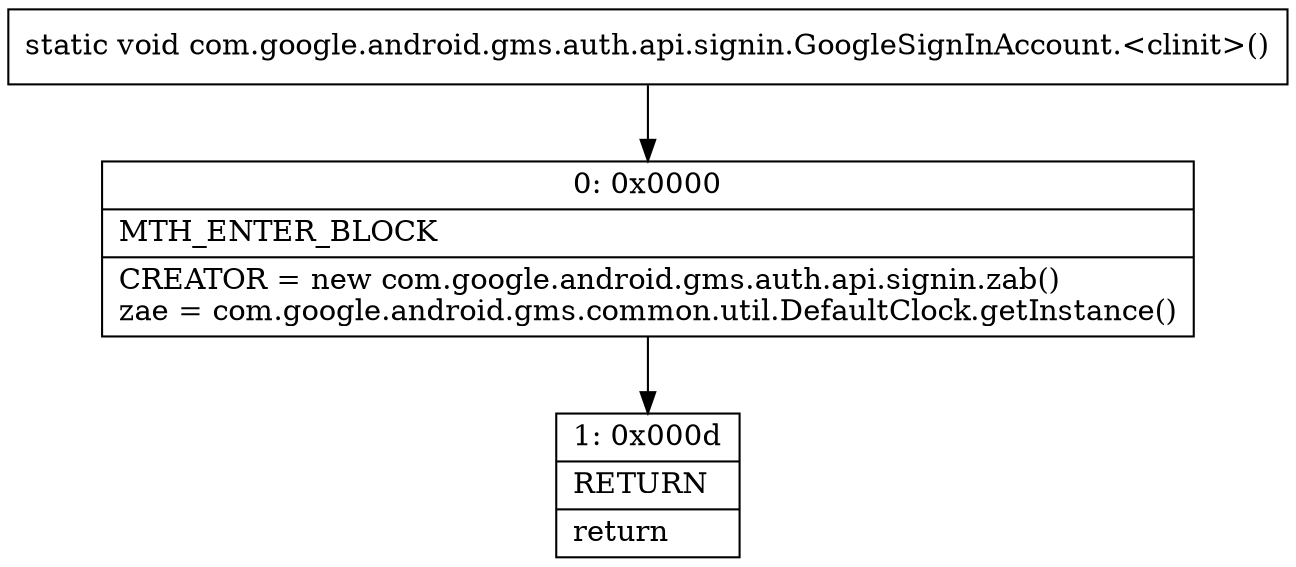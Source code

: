 digraph "CFG forcom.google.android.gms.auth.api.signin.GoogleSignInAccount.\<clinit\>()V" {
Node_0 [shape=record,label="{0\:\ 0x0000|MTH_ENTER_BLOCK\l|CREATOR = new com.google.android.gms.auth.api.signin.zab()\lzae = com.google.android.gms.common.util.DefaultClock.getInstance()\l}"];
Node_1 [shape=record,label="{1\:\ 0x000d|RETURN\l|return\l}"];
MethodNode[shape=record,label="{static void com.google.android.gms.auth.api.signin.GoogleSignInAccount.\<clinit\>() }"];
MethodNode -> Node_0;
Node_0 -> Node_1;
}

